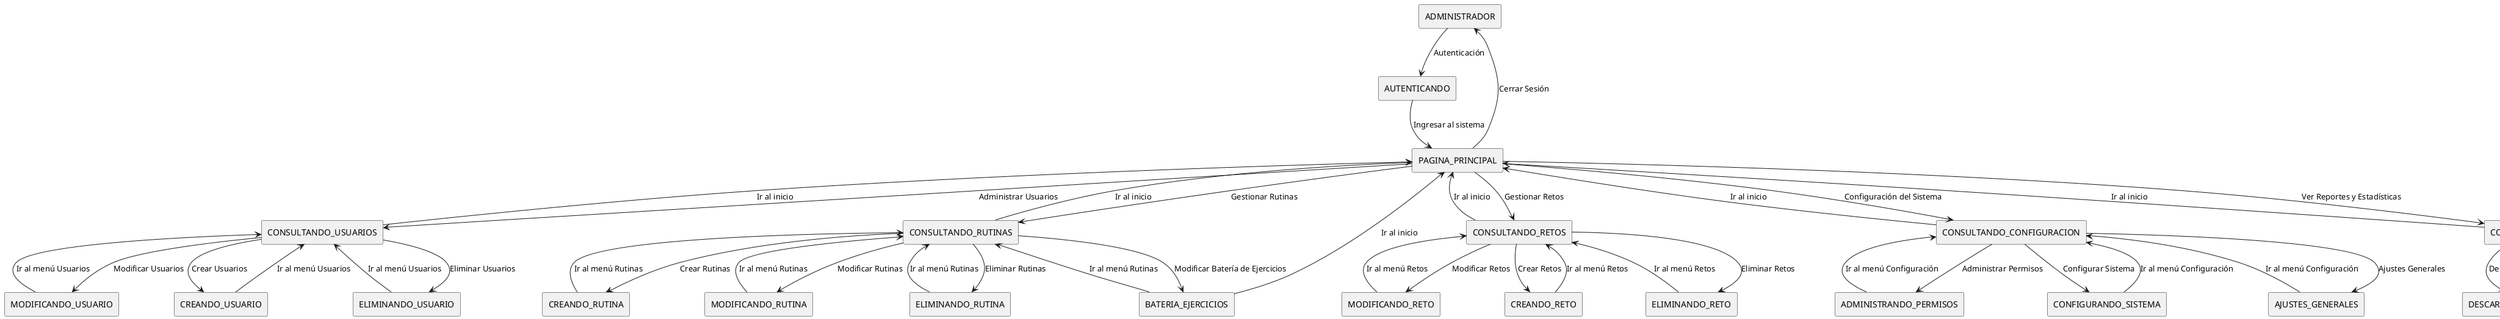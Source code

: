 @startuml
!define RECTANGLE(x) rectangle x

RECTANGLE(ADMINISTRADOR)
RECTANGLE(AUTENTICANDO)
RECTANGLE(PAGINA_PRINCIPAL)

' Menús principales
RECTANGLE(CONSULTANDO_USUARIOS)
RECTANGLE(CONSULTANDO_RUTINAS)
RECTANGLE(CONSULTANDO_RETOS)
RECTANGLE(CONSULTANDO_CONFIGURACION)
RECTANGLE(CONSULTANDO_REPORTES)

' Relación entre el Administrador y la Página Principal
ADMINISTRADOR --> AUTENTICANDO : Autenticación
AUTENTICANDO --> PAGINA_PRINCIPAL : Ingresar al sistema
PAGINA_PRINCIPAL --> ADMINISTRADOR : Cerrar Sesión

' Conexiones desde la Página Principal a los Menús
PAGINA_PRINCIPAL --> CONSULTANDO_USUARIOS : Administrar Usuarios
CONSULTANDO_USUARIOS --> PAGINA_PRINCIPAL : Ir al inicio

PAGINA_PRINCIPAL --> CONSULTANDO_RUTINAS : Gestionar Rutinas
CONSULTANDO_RUTINAS --> PAGINA_PRINCIPAL : Ir al inicio

PAGINA_PRINCIPAL --> CONSULTANDO_RETOS : Gestionar Retos
CONSULTANDO_RETOS --> PAGINA_PRINCIPAL : Ir al inicio

PAGINA_PRINCIPAL --> CONSULTANDO_CONFIGURACION : Configuración del Sistema
CONSULTANDO_CONFIGURACION --> PAGINA_PRINCIPAL : Ir al inicio

PAGINA_PRINCIPAL --> CONSULTANDO_REPORTES : Ver Reportes y Estadísticas
CONSULTANDO_REPORTES --> PAGINA_PRINCIPAL : Ir al inicio

' Subfunciones de Menú de Usuarios
RECTANGLE(CREANDO_USUARIO)
RECTANGLE(MODIFICANDO_USUARIO)
RECTANGLE(ELIMINANDO_USUARIO)
CONSULTANDO_USUARIOS --> CREANDO_USUARIO : Crear Usuarios
CREANDO_USUARIO --> CONSULTANDO_USUARIOS : Ir al menú Usuarios

CONSULTANDO_USUARIOS --> MODIFICANDO_USUARIO : Modificar Usuarios
MODIFICANDO_USUARIO --> CONSULTANDO_USUARIOS : Ir al menú Usuarios

CONSULTANDO_USUARIOS --> ELIMINANDO_USUARIO : Eliminar Usuarios
ELIMINANDO_USUARIO --> CONSULTANDO_USUARIOS : Ir al menú Usuarios

' Subfunciones de Menú de Rutinas
RECTANGLE(CREANDO_RUTINA)
RECTANGLE(MODIFICANDO_RUTINA)
RECTANGLE(ELIMINANDO_RUTINA)
RECTANGLE(BATERIA_EJERCICIOS)
CONSULTANDO_RUTINAS --> CREANDO_RUTINA : Crear Rutinas
CREANDO_RUTINA --> CONSULTANDO_RUTINAS : Ir al menú Rutinas

CONSULTANDO_RUTINAS --> MODIFICANDO_RUTINA : Modificar Rutinas
MODIFICANDO_RUTINA --> CONSULTANDO_RUTINAS : Ir al menú Rutinas

CONSULTANDO_RUTINAS --> ELIMINANDO_RUTINA : Eliminar Rutinas
ELIMINANDO_RUTINA --> CONSULTANDO_RUTINAS : Ir al menú Rutinas

CONSULTANDO_RUTINAS --> BATERIA_EJERCICIOS : Modificar Batería de Ejercicios
BATERIA_EJERCICIOS --> CONSULTANDO_RUTINAS : Ir al menú Rutinas
BATERIA_EJERCICIOS --> PAGINA_PRINCIPAL : Ir al inicio

' Subfunciones de Menú de Retos
RECTANGLE(CREANDO_RETO)
RECTANGLE(MODIFICANDO_RETO)
RECTANGLE(ELIMINANDO_RETO)
CONSULTANDO_RETOS --> CREANDO_RETO : Crear Retos
CREANDO_RETO --> CONSULTANDO_RETOS : Ir al menú Retos

CONSULTANDO_RETOS --> MODIFICANDO_RETO : Modificar Retos
MODIFICANDO_RETO --> CONSULTANDO_RETOS : Ir al menú Retos

CONSULTANDO_RETOS --> ELIMINANDO_RETO : Eliminar Retos
ELIMINANDO_RETO --> CONSULTANDO_RETOS : Ir al menú Retos

' Subfunciones de Menú de Configuración
RECTANGLE(CONFIGURANDO_SISTEMA)
RECTANGLE(ADMINISTRANDO_PERMISOS)
RECTANGLE(AJUSTES_GENERALES)
CONSULTANDO_CONFIGURACION --> CONFIGURANDO_SISTEMA : Configurar Sistema
CONFIGURANDO_SISTEMA --> CONSULTANDO_CONFIGURACION : Ir al menú Configuración

CONSULTANDO_CONFIGURACION --> ADMINISTRANDO_PERMISOS : Administrar Permisos
ADMINISTRANDO_PERMISOS --> CONSULTANDO_CONFIGURACION : Ir al menú Configuración

CONSULTANDO_CONFIGURACION --> AJUSTES_GENERALES : Ajustes Generales
AJUSTES_GENERALES --> CONSULTANDO_CONFIGURACION : Ir al menú Configuración

' Subfunciones de Menú de Reportes
RECTANGLE(CONSULTANDO_REPORTES_DETALLADOS)
RECTANGLE(DESCARGANDO_ESTADISTICAS)
CONSULTANDO_REPORTES --> CONSULTANDO_REPORTES_DETALLADOS : Consultar Reportes Detallados
CONSULTANDO_REPORTES_DETALLADOS --> CONSULTANDO_REPORTES : Ir al menú Reportes

CONSULTANDO_REPORTES --> DESCARGANDO_ESTADISTICAS : Descargar Estadísticas
DESCARGANDO_ESTADISTICAS --> CONSULTANDO_REPORTES : Ir al menú Reportes

@enduml
